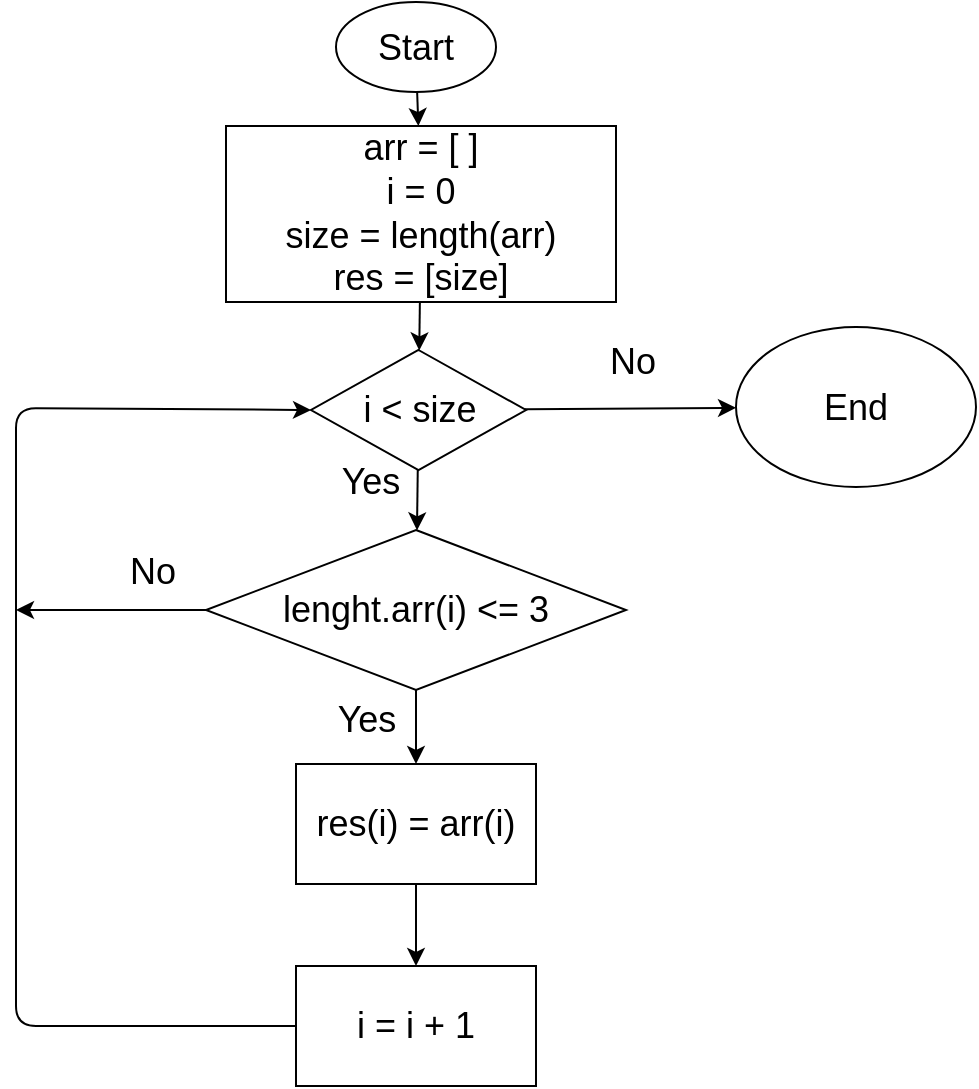 <mxfile>
    <diagram id="YUnte99SxxVP0t-3BkZa" name="Страница 1">
        <mxGraphModel dx="758" dy="518" grid="1" gridSize="15" guides="1" tooltips="1" connect="1" arrows="1" fold="1" page="1" pageScale="1" pageWidth="827" pageHeight="1169" math="0" shadow="0">
            <root>
                <mxCell id="0"/>
                <mxCell id="1" parent="0"/>
                <mxCell id="4" value="" style="edgeStyle=none;html=1;strokeWidth=1;fontSize=18;" edge="1" parent="1" source="2" target="3">
                    <mxGeometry relative="1" as="geometry"/>
                </mxCell>
                <mxCell id="2" value="Start" style="ellipse;whiteSpace=wrap;html=1;strokeWidth=1;fontSize=18;" vertex="1" parent="1">
                    <mxGeometry x="280" width="80" height="45" as="geometry"/>
                </mxCell>
                <mxCell id="7" value="" style="edgeStyle=none;html=1;fontSize=18;strokeWidth=1;" edge="1" parent="1" source="3" target="6">
                    <mxGeometry relative="1" as="geometry"/>
                </mxCell>
                <mxCell id="3" value="arr = [ ]&lt;br style=&quot;font-size: 18px&quot;&gt;i = 0&lt;br style=&quot;font-size: 18px&quot;&gt;size = length(arr)&lt;br style=&quot;font-size: 18px&quot;&gt;res = [size]" style="whiteSpace=wrap;html=1;strokeWidth=1;fontSize=18;" vertex="1" parent="1">
                    <mxGeometry x="225" y="62" width="195" height="88" as="geometry"/>
                </mxCell>
                <mxCell id="9" value="" style="edgeStyle=none;html=1;fontSize=18;strokeWidth=1;" edge="1" parent="1" source="6" target="8">
                    <mxGeometry relative="1" as="geometry"/>
                </mxCell>
                <mxCell id="18" style="edgeStyle=none;html=1;fontSize=18;strokeWidth=1;" edge="1" parent="1" source="6" target="21">
                    <mxGeometry relative="1" as="geometry">
                        <mxPoint x="540" y="202.5" as="targetPoint"/>
                    </mxGeometry>
                </mxCell>
                <mxCell id="6" value="i &amp;lt; size" style="rhombus;whiteSpace=wrap;html=1;fontSize=18;strokeWidth=1;" vertex="1" parent="1">
                    <mxGeometry x="267.5" y="174" width="107.5" height="60" as="geometry"/>
                </mxCell>
                <mxCell id="11" value="" style="edgeStyle=none;html=1;fontSize=18;strokeWidth=1;" edge="1" parent="1" source="8" target="10">
                    <mxGeometry relative="1" as="geometry"/>
                </mxCell>
                <mxCell id="15" style="edgeStyle=none;html=1;fontSize=18;strokeWidth=1;" edge="1" parent="1" source="8">
                    <mxGeometry relative="1" as="geometry">
                        <mxPoint x="120" y="304" as="targetPoint"/>
                    </mxGeometry>
                </mxCell>
                <mxCell id="8" value="lenght.arr(i) &amp;lt;= 3" style="rhombus;whiteSpace=wrap;html=1;fontSize=18;strokeWidth=1;" vertex="1" parent="1">
                    <mxGeometry x="215" y="264" width="210" height="80" as="geometry"/>
                </mxCell>
                <mxCell id="13" value="" style="edgeStyle=none;html=1;fontSize=18;strokeWidth=1;" edge="1" parent="1" source="10" target="12">
                    <mxGeometry relative="1" as="geometry"/>
                </mxCell>
                <mxCell id="10" value="res(i) = arr(i)" style="whiteSpace=wrap;html=1;fontSize=18;strokeWidth=1;" vertex="1" parent="1">
                    <mxGeometry x="260" y="381" width="120" height="60" as="geometry"/>
                </mxCell>
                <mxCell id="14" style="edgeStyle=none;html=1;entryX=0;entryY=0.5;entryDx=0;entryDy=0;fontSize=18;strokeWidth=1;" edge="1" parent="1" source="12" target="6">
                    <mxGeometry relative="1" as="geometry">
                        <Array as="points">
                            <mxPoint x="120" y="512"/>
                            <mxPoint x="120" y="203"/>
                        </Array>
                    </mxGeometry>
                </mxCell>
                <mxCell id="12" value="i = i + 1" style="whiteSpace=wrap;html=1;fontSize=18;strokeWidth=1;" vertex="1" parent="1">
                    <mxGeometry x="260" y="482" width="120" height="60" as="geometry"/>
                </mxCell>
                <mxCell id="16" value="Yes" style="text;html=1;align=center;verticalAlign=middle;resizable=0;points=[];autosize=1;strokeColor=none;fillColor=none;fontSize=18;" vertex="1" parent="1">
                    <mxGeometry x="274" y="225" width="45" height="30" as="geometry"/>
                </mxCell>
                <mxCell id="17" value="Yes" style="text;html=1;align=center;verticalAlign=middle;resizable=0;points=[];autosize=1;strokeColor=none;fillColor=none;fontSize=18;" vertex="1" parent="1">
                    <mxGeometry x="272.5" y="344" width="45" height="30" as="geometry"/>
                </mxCell>
                <mxCell id="19" value="No" style="text;html=1;align=center;verticalAlign=middle;resizable=0;points=[];autosize=1;strokeColor=none;fillColor=none;fontSize=18;" vertex="1" parent="1">
                    <mxGeometry x="405" y="165" width="45" height="30" as="geometry"/>
                </mxCell>
                <mxCell id="20" value="No" style="text;html=1;align=center;verticalAlign=middle;resizable=0;points=[];autosize=1;strokeColor=none;fillColor=none;fontSize=18;" vertex="1" parent="1">
                    <mxGeometry x="165" y="270" width="45" height="30" as="geometry"/>
                </mxCell>
                <mxCell id="21" value="End" style="ellipse;whiteSpace=wrap;html=1;fontSize=18;strokeWidth=1;" vertex="1" parent="1">
                    <mxGeometry x="480" y="162.5" width="120" height="80" as="geometry"/>
                </mxCell>
            </root>
        </mxGraphModel>
    </diagram>
</mxfile>